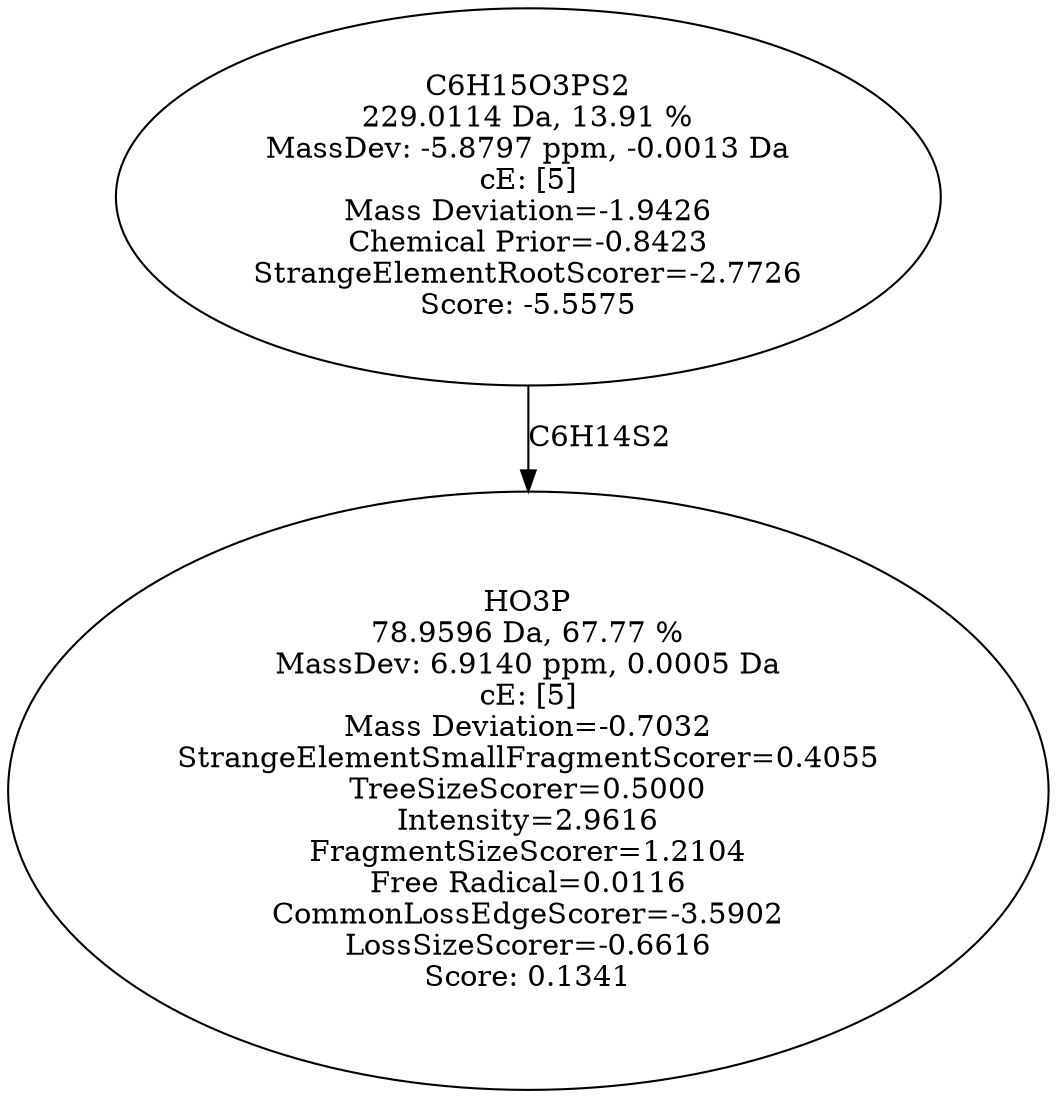 strict digraph {
v1 [label="HO3P\n78.9596 Da, 67.77 %\nMassDev: 6.9140 ppm, 0.0005 Da\ncE: [5]\nMass Deviation=-0.7032\nStrangeElementSmallFragmentScorer=0.4055\nTreeSizeScorer=0.5000\nIntensity=2.9616\nFragmentSizeScorer=1.2104\nFree Radical=0.0116\nCommonLossEdgeScorer=-3.5902\nLossSizeScorer=-0.6616\nScore: 0.1341"];
v2 [label="C6H15O3PS2\n229.0114 Da, 13.91 %\nMassDev: -5.8797 ppm, -0.0013 Da\ncE: [5]\nMass Deviation=-1.9426\nChemical Prior=-0.8423\nStrangeElementRootScorer=-2.7726\nScore: -5.5575"];
v2 -> v1 [label="C6H14S2"];
}